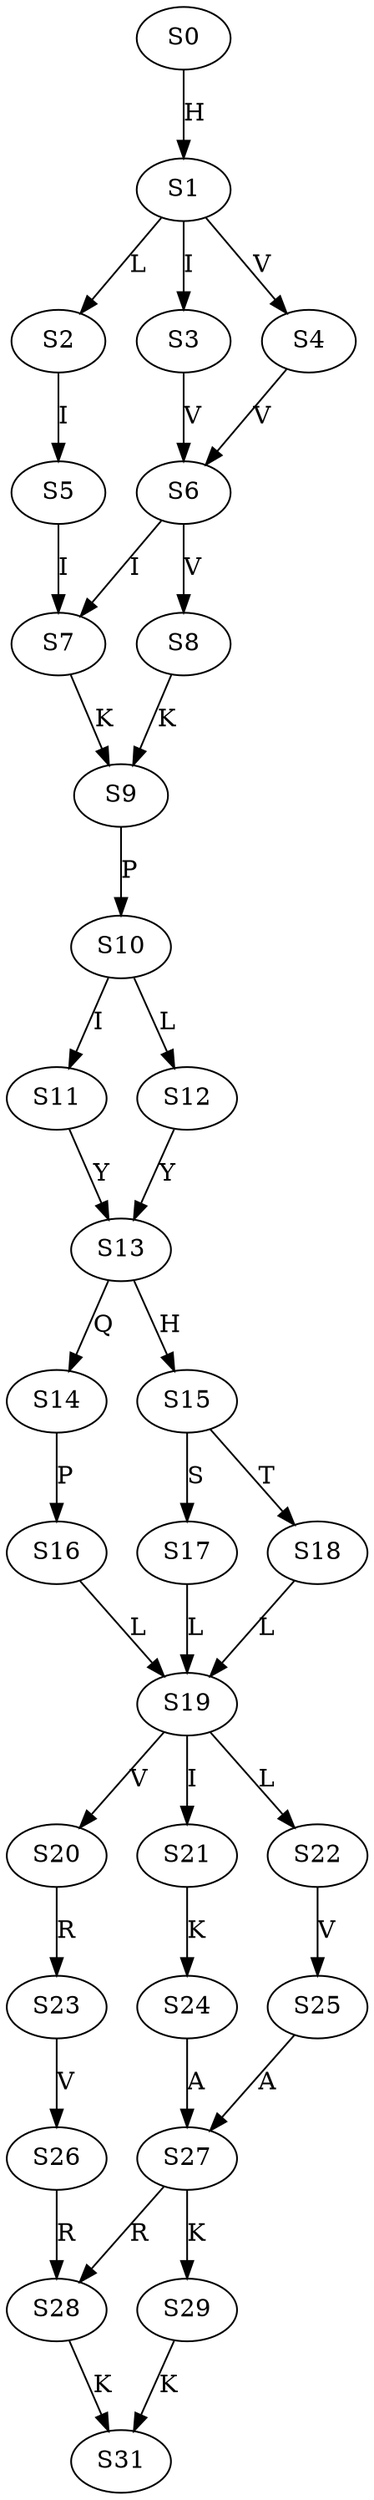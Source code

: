 strict digraph  {
	S0 -> S1 [ label = H ];
	S1 -> S2 [ label = L ];
	S1 -> S3 [ label = I ];
	S1 -> S4 [ label = V ];
	S2 -> S5 [ label = I ];
	S3 -> S6 [ label = V ];
	S4 -> S6 [ label = V ];
	S5 -> S7 [ label = I ];
	S6 -> S8 [ label = V ];
	S6 -> S7 [ label = I ];
	S7 -> S9 [ label = K ];
	S8 -> S9 [ label = K ];
	S9 -> S10 [ label = P ];
	S10 -> S11 [ label = I ];
	S10 -> S12 [ label = L ];
	S11 -> S13 [ label = Y ];
	S12 -> S13 [ label = Y ];
	S13 -> S14 [ label = Q ];
	S13 -> S15 [ label = H ];
	S14 -> S16 [ label = P ];
	S15 -> S17 [ label = S ];
	S15 -> S18 [ label = T ];
	S16 -> S19 [ label = L ];
	S17 -> S19 [ label = L ];
	S18 -> S19 [ label = L ];
	S19 -> S20 [ label = V ];
	S19 -> S21 [ label = I ];
	S19 -> S22 [ label = L ];
	S20 -> S23 [ label = R ];
	S21 -> S24 [ label = K ];
	S22 -> S25 [ label = V ];
	S23 -> S26 [ label = V ];
	S24 -> S27 [ label = A ];
	S25 -> S27 [ label = A ];
	S26 -> S28 [ label = R ];
	S27 -> S29 [ label = K ];
	S27 -> S28 [ label = R ];
	S28 -> S31 [ label = K ];
	S29 -> S31 [ label = K ];
}
